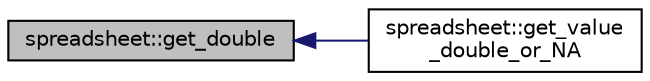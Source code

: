 digraph "spreadsheet::get_double"
{
  edge [fontname="Helvetica",fontsize="10",labelfontname="Helvetica",labelfontsize="10"];
  node [fontname="Helvetica",fontsize="10",shape=record];
  rankdir="LR";
  Node91 [label="spreadsheet::get_double",height=0.2,width=0.4,color="black", fillcolor="grey75", style="filled", fontcolor="black"];
  Node91 -> Node92 [dir="back",color="midnightblue",fontsize="10",style="solid",fontname="Helvetica"];
  Node92 [label="spreadsheet::get_value\l_double_or_NA",height=0.2,width=0.4,color="black", fillcolor="white", style="filled",URL="$d8/d11/classspreadsheet.html#ac443e18030dbf7274f0673e290018f45"];
}
